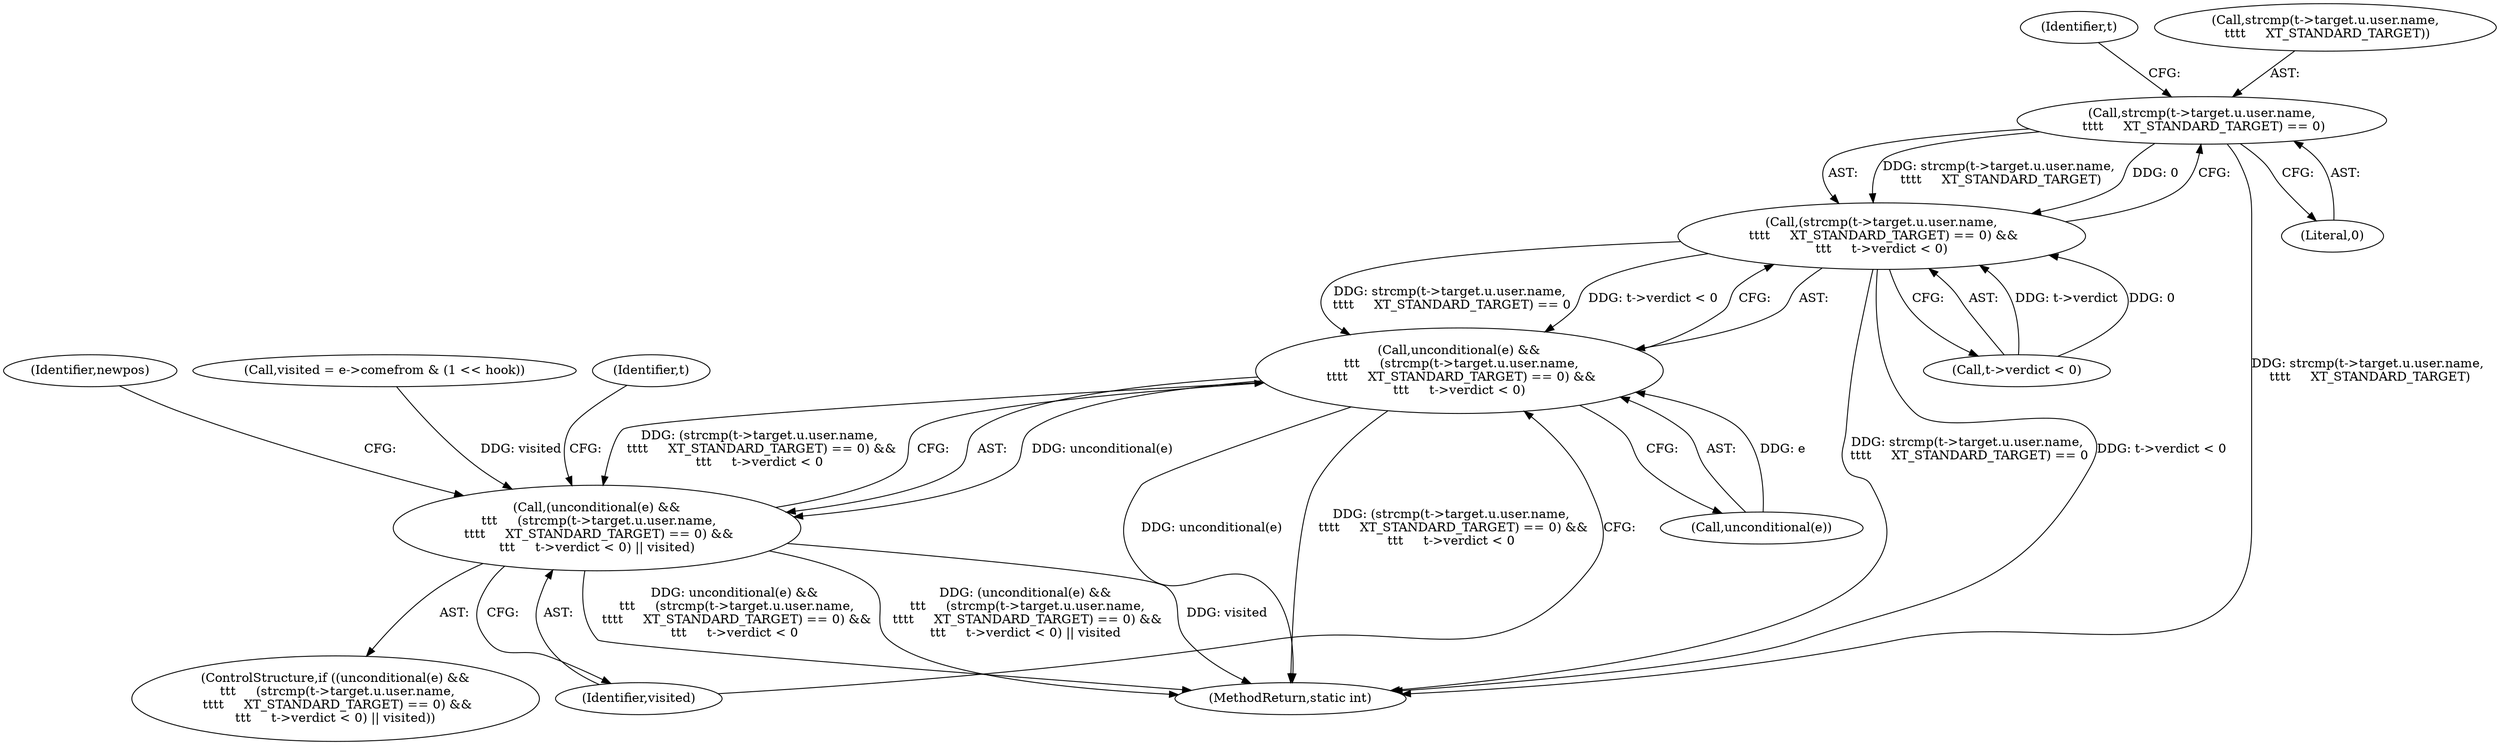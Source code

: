 digraph "0_linux_54d83fc74aa9ec72794373cb47432c5f7fb1a309_1@API" {
"1000209" [label="(Call,strcmp(t->target.u.user.name,\n \t\t\t\t     XT_STANDARD_TARGET) == 0)"];
"1000208" [label="(Call,(strcmp(t->target.u.user.name,\n \t\t\t\t     XT_STANDARD_TARGET) == 0) &&\n\t\t\t     t->verdict < 0)"];
"1000205" [label="(Call,unconditional(e) &&\n \t\t\t     (strcmp(t->target.u.user.name,\n \t\t\t\t     XT_STANDARD_TARGET) == 0) &&\n\t\t\t     t->verdict < 0)"];
"1000204" [label="(Call,(unconditional(e) &&\n \t\t\t     (strcmp(t->target.u.user.name,\n \t\t\t\t     XT_STANDARD_TARGET) == 0) &&\n\t\t\t     t->verdict < 0) || visited)"];
"1000203" [label="(ControlStructure,if ((unconditional(e) &&\n \t\t\t     (strcmp(t->target.u.user.name,\n \t\t\t\t     XT_STANDARD_TARGET) == 0) &&\n\t\t\t     t->verdict < 0) || visited))"];
"1000409" [label="(MethodReturn,static int)"];
"1000222" [label="(Call,t->verdict < 0)"];
"1000209" [label="(Call,strcmp(t->target.u.user.name,\n \t\t\t\t     XT_STANDARD_TARGET) == 0)"];
"1000221" [label="(Literal,0)"];
"1000335" [label="(Identifier,newpos)"];
"1000204" [label="(Call,(unconditional(e) &&\n \t\t\t     (strcmp(t->target.u.user.name,\n \t\t\t\t     XT_STANDARD_TARGET) == 0) &&\n\t\t\t     t->verdict < 0) || visited)"];
"1000227" [label="(Identifier,visited)"];
"1000165" [label="(Call,visited = e->comefrom & (1 << hook))"];
"1000205" [label="(Call,unconditional(e) &&\n \t\t\t     (strcmp(t->target.u.user.name,\n \t\t\t\t     XT_STANDARD_TARGET) == 0) &&\n\t\t\t     t->verdict < 0)"];
"1000208" [label="(Call,(strcmp(t->target.u.user.name,\n \t\t\t\t     XT_STANDARD_TARGET) == 0) &&\n\t\t\t     t->verdict < 0)"];
"1000239" [label="(Identifier,t)"];
"1000224" [label="(Identifier,t)"];
"1000210" [label="(Call,strcmp(t->target.u.user.name,\n \t\t\t\t     XT_STANDARD_TARGET))"];
"1000206" [label="(Call,unconditional(e))"];
"1000209" -> "1000208"  [label="AST: "];
"1000209" -> "1000221"  [label="CFG: "];
"1000210" -> "1000209"  [label="AST: "];
"1000221" -> "1000209"  [label="AST: "];
"1000224" -> "1000209"  [label="CFG: "];
"1000208" -> "1000209"  [label="CFG: "];
"1000209" -> "1000409"  [label="DDG: strcmp(t->target.u.user.name,\n \t\t\t\t     XT_STANDARD_TARGET)"];
"1000209" -> "1000208"  [label="DDG: strcmp(t->target.u.user.name,\n \t\t\t\t     XT_STANDARD_TARGET)"];
"1000209" -> "1000208"  [label="DDG: 0"];
"1000208" -> "1000205"  [label="AST: "];
"1000208" -> "1000222"  [label="CFG: "];
"1000222" -> "1000208"  [label="AST: "];
"1000205" -> "1000208"  [label="CFG: "];
"1000208" -> "1000409"  [label="DDG: strcmp(t->target.u.user.name,\n \t\t\t\t     XT_STANDARD_TARGET) == 0"];
"1000208" -> "1000409"  [label="DDG: t->verdict < 0"];
"1000208" -> "1000205"  [label="DDG: strcmp(t->target.u.user.name,\n \t\t\t\t     XT_STANDARD_TARGET) == 0"];
"1000208" -> "1000205"  [label="DDG: t->verdict < 0"];
"1000222" -> "1000208"  [label="DDG: t->verdict"];
"1000222" -> "1000208"  [label="DDG: 0"];
"1000205" -> "1000204"  [label="AST: "];
"1000205" -> "1000206"  [label="CFG: "];
"1000206" -> "1000205"  [label="AST: "];
"1000227" -> "1000205"  [label="CFG: "];
"1000204" -> "1000205"  [label="CFG: "];
"1000205" -> "1000409"  [label="DDG: unconditional(e)"];
"1000205" -> "1000409"  [label="DDG: (strcmp(t->target.u.user.name,\n \t\t\t\t     XT_STANDARD_TARGET) == 0) &&\n\t\t\t     t->verdict < 0"];
"1000205" -> "1000204"  [label="DDG: unconditional(e)"];
"1000205" -> "1000204"  [label="DDG: (strcmp(t->target.u.user.name,\n \t\t\t\t     XT_STANDARD_TARGET) == 0) &&\n\t\t\t     t->verdict < 0"];
"1000206" -> "1000205"  [label="DDG: e"];
"1000204" -> "1000203"  [label="AST: "];
"1000204" -> "1000227"  [label="CFG: "];
"1000227" -> "1000204"  [label="AST: "];
"1000239" -> "1000204"  [label="CFG: "];
"1000335" -> "1000204"  [label="CFG: "];
"1000204" -> "1000409"  [label="DDG: visited"];
"1000204" -> "1000409"  [label="DDG: unconditional(e) &&\n \t\t\t     (strcmp(t->target.u.user.name,\n \t\t\t\t     XT_STANDARD_TARGET) == 0) &&\n\t\t\t     t->verdict < 0"];
"1000204" -> "1000409"  [label="DDG: (unconditional(e) &&\n \t\t\t     (strcmp(t->target.u.user.name,\n \t\t\t\t     XT_STANDARD_TARGET) == 0) &&\n\t\t\t     t->verdict < 0) || visited"];
"1000165" -> "1000204"  [label="DDG: visited"];
}
